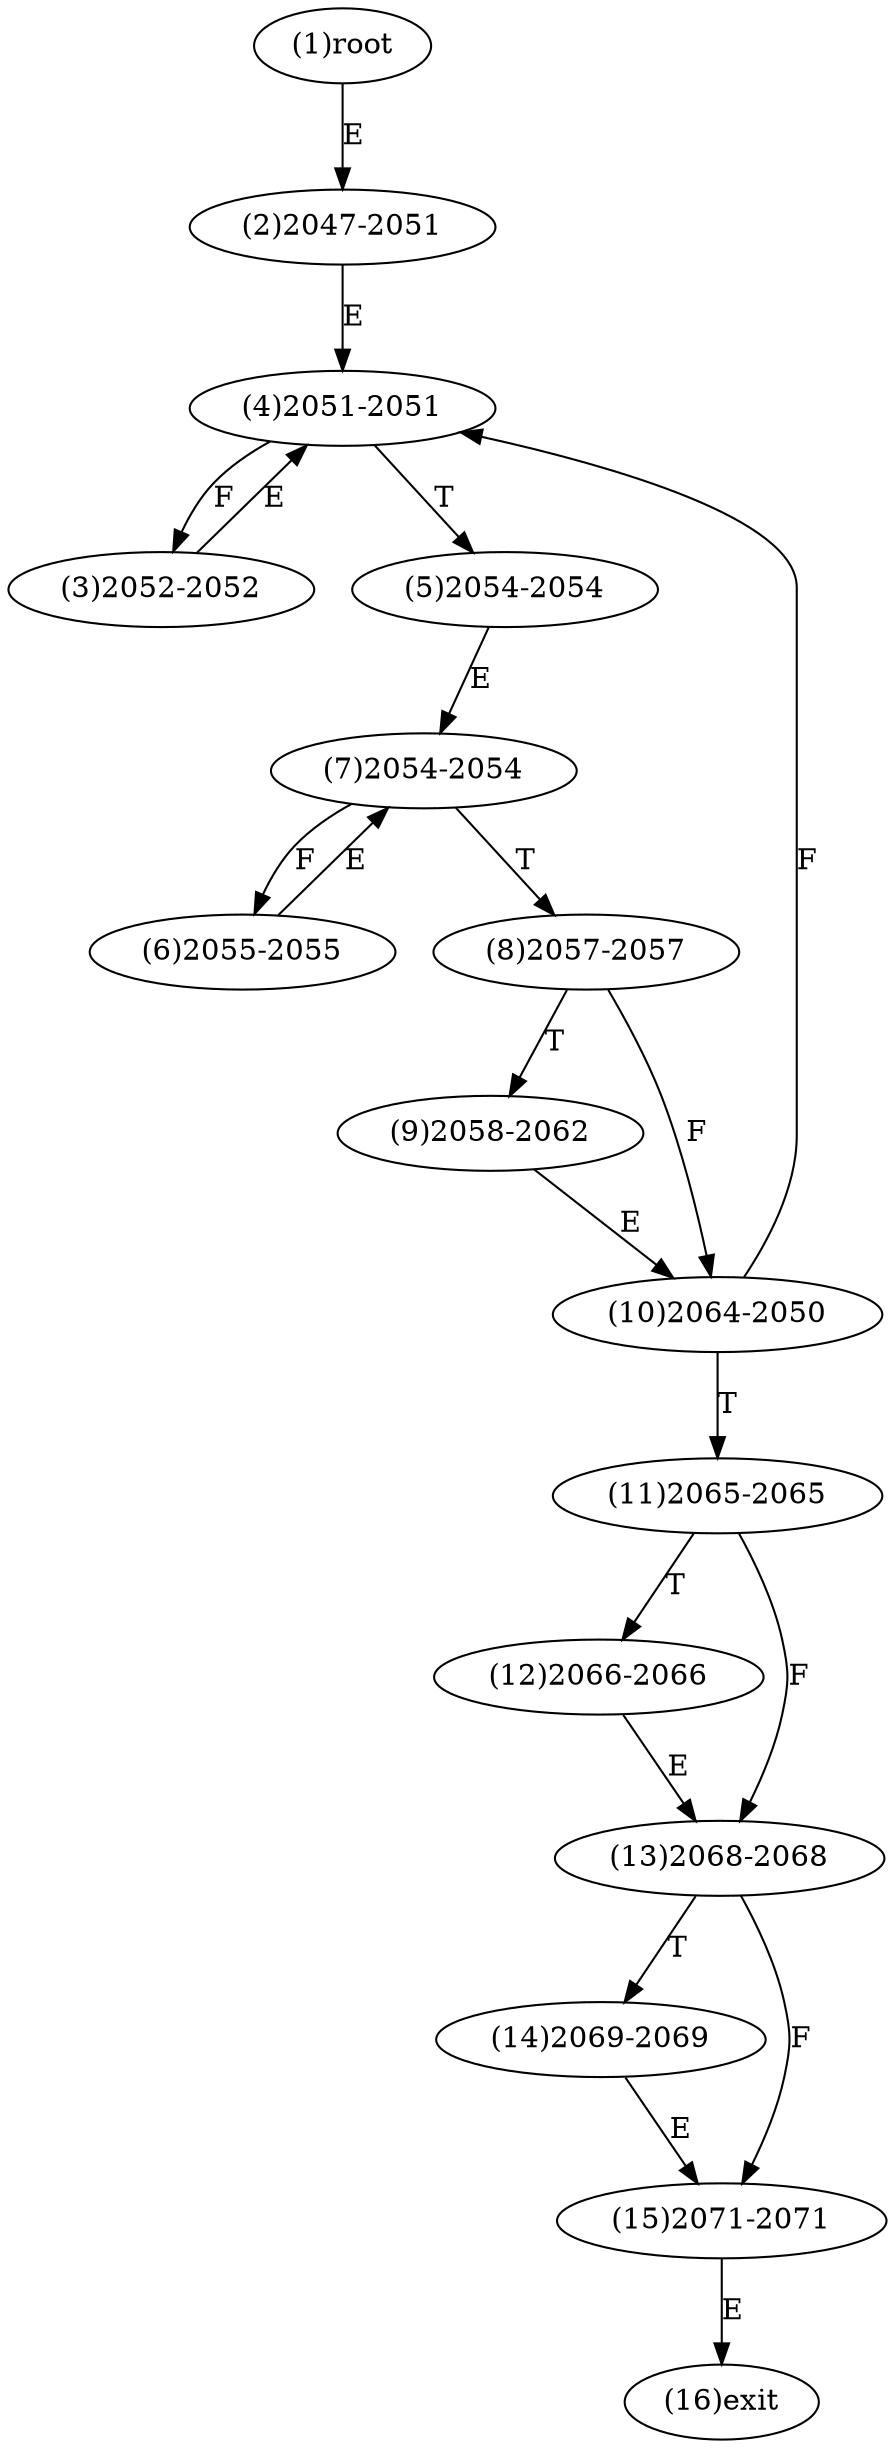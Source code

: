 digraph "" { 
1[ label="(1)root"];
2[ label="(2)2047-2051"];
3[ label="(3)2052-2052"];
4[ label="(4)2051-2051"];
5[ label="(5)2054-2054"];
6[ label="(6)2055-2055"];
7[ label="(7)2054-2054"];
8[ label="(8)2057-2057"];
9[ label="(9)2058-2062"];
10[ label="(10)2064-2050"];
11[ label="(11)2065-2065"];
12[ label="(12)2066-2066"];
13[ label="(13)2068-2068"];
14[ label="(14)2069-2069"];
15[ label="(15)2071-2071"];
16[ label="(16)exit"];
1->2[ label="E"];
2->4[ label="E"];
3->4[ label="E"];
4->3[ label="F"];
4->5[ label="T"];
5->7[ label="E"];
6->7[ label="E"];
7->6[ label="F"];
7->8[ label="T"];
8->10[ label="F"];
8->9[ label="T"];
9->10[ label="E"];
10->4[ label="F"];
10->11[ label="T"];
11->13[ label="F"];
11->12[ label="T"];
12->13[ label="E"];
13->15[ label="F"];
13->14[ label="T"];
14->15[ label="E"];
15->16[ label="E"];
}